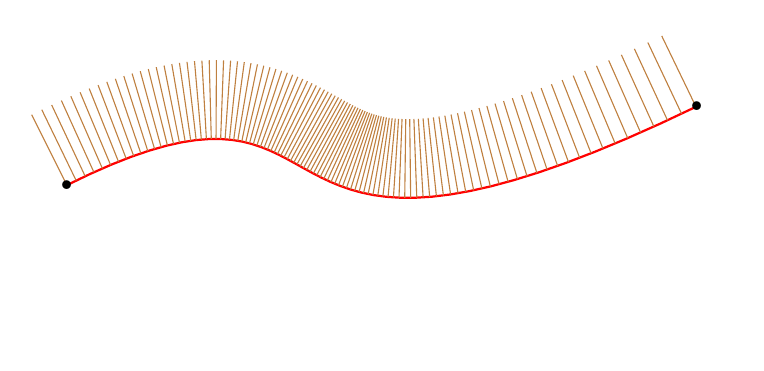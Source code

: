 \begin{tikzpicture}[scale=2]
\tikzset{
line/.style = {
 very thick
},
vector/.style = {
thick,-latex
},
dot/.style = {
insert path={
  node[scale=3]{.}
}
}
}
% coordinates
\def\xa{0}
\def\ya{0}
\def\xb{2}
\def\yb{1}
\def\xc{0.9}
\def\yc{-1}
\def\xd{4}
\def\yd{0.5}

% la courbe
\path
  (\xa,\ya) coordinate (P0)
  (\xb,\yb) coordinate (P1)
  (	\xc,\yc)  coordinate (P2)
  (\xd,\yd) coordinate (P3)
;
\draw[gray, line]
%  (P0)  -- (P1) -- (P2) -- (P3)
;
\draw[gray, line]
%  (P0)  .. controls (P1) and (P2) .. (P3)
;

% Bezier curve by its parameterization!
\draw [red, thick,  domain=0:1, variable=\t, samples=40] 
 plot ( {(1-\t)^3*\xa+3*(1-\t)^2*\t*\xb+3*(1-\t)*\t^2*\xc+\t^3*\xd}  , {(1-\t)^3*\ya+3*(1-\t)^2*\t*\yb+3*(1-\t)*\t^2*\yc+\t^3*\yd} );

\foreach \t in {0,0.01,...,1}{
    %\pgfmathsetmacro{\t}{0.3}  % paramter t in [0,1]
    \pgfmathsetmacro{\xP}{ (1-\t)^3*\xa+3*(1-\t)^2*\t*\xb+3*(1-\t)*\t^2*\xc+\t^3*\xd }
    \pgfmathsetmacro{\yP}{ (1-\t)^3*\ya+3*(1-\t)^2*\t*\yb+3*(1-\t)*\t^2*\yc+\t^3*\yd }
    \pgfmathsetmacro{\vxP}{  3*(1-\t)^2*(\xb-\xa) + 6*(1-\t)*\t*(\xc-\xb) + 3*\t^2*(\xd-\xc) }
    \pgfmathsetmacro{\vyP}{  3*(1-\t)^2*(\yb-\ya) + 6*(1-\t)*\t*(\yc-\yb) + 3*\t^2*(\yd-\yc)  }
    
    \path
      (\xP,\yP) coordinate (P)
    ;
    \path
 %     (P) [blue, dot] node[below right] {}
    ;
    
    % tangent vector
    %\draw[vector, ultra thick, green!70!black]
     % (\xP,\yP) -- ++ ($0.2*(\vxP,\vyP)$) node[above]{$\vec{v_P} = \gamma'(t)$}
    %;
    % normal vector
  \pgfmathsetmacro{\vxnP}{ \vxP/sqrt(\vxP*\vxP+\vyP*\vyP) }
  \pgfmathsetmacro{\vynP}{ \vyP/sqrt(\vxP*\vxP+\vyP*\vyP) }
 
    
    \draw[thin, brown]
      (\xP,\yP) -- ++ ($0.5*(-\vynP,\vxnP)$)
    ;
}


\path
  (P0) [dot] node[]{}
%  (P1) [dot] node[above]{}
%  (P2) [dot] node[above]{}
  (P3) [dot] node[]{}
%  (P) [blue, dot] node[below right] {$P=\gamma(t)$}
;

\end{tikzpicture}